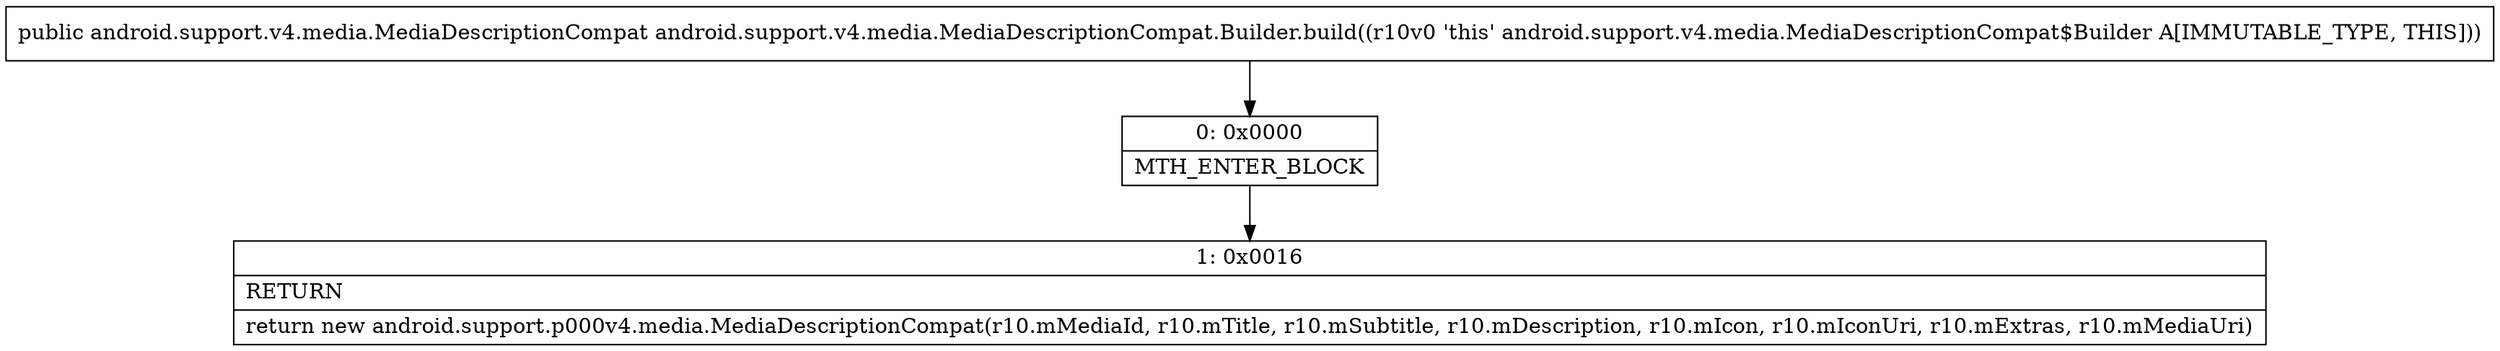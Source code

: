 digraph "CFG forandroid.support.v4.media.MediaDescriptionCompat.Builder.build()Landroid\/support\/v4\/media\/MediaDescriptionCompat;" {
Node_0 [shape=record,label="{0\:\ 0x0000|MTH_ENTER_BLOCK\l}"];
Node_1 [shape=record,label="{1\:\ 0x0016|RETURN\l|return new android.support.p000v4.media.MediaDescriptionCompat(r10.mMediaId, r10.mTitle, r10.mSubtitle, r10.mDescription, r10.mIcon, r10.mIconUri, r10.mExtras, r10.mMediaUri)\l}"];
MethodNode[shape=record,label="{public android.support.v4.media.MediaDescriptionCompat android.support.v4.media.MediaDescriptionCompat.Builder.build((r10v0 'this' android.support.v4.media.MediaDescriptionCompat$Builder A[IMMUTABLE_TYPE, THIS])) }"];
MethodNode -> Node_0;
Node_0 -> Node_1;
}

